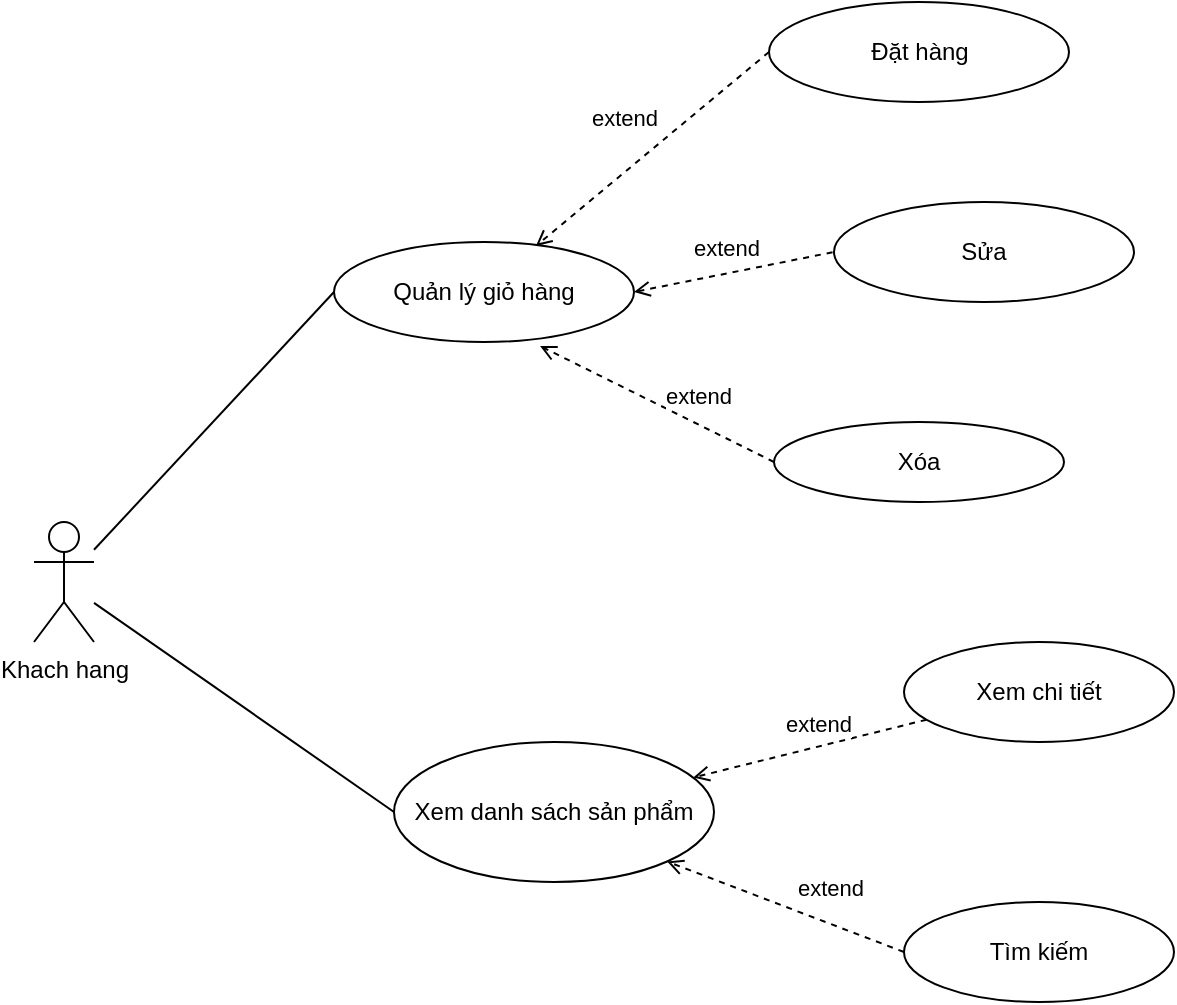 <mxfile version="21.0.1" type="device"><diagram name="Trang-1" id="hDmoMSYVJuqWpNoJGrf2"><mxGraphModel dx="1434" dy="1957" grid="1" gridSize="10" guides="1" tooltips="1" connect="1" arrows="1" fold="1" page="1" pageScale="1" pageWidth="827" pageHeight="1169" math="0" shadow="0"><root><mxCell id="0"/><mxCell id="1" parent="0"/><mxCell id="OAn__BU1J33DE-uW86vQ-1" style="rounded=0;orthogonalLoop=1;jettySize=auto;html=1;entryX=0;entryY=0.5;entryDx=0;entryDy=0;endArrow=none;endFill=0;" edge="1" parent="1" source="OAn__BU1J33DE-uW86vQ-3" target="OAn__BU1J33DE-uW86vQ-4"><mxGeometry relative="1" as="geometry"/></mxCell><mxCell id="OAn__BU1J33DE-uW86vQ-2" style="rounded=0;orthogonalLoop=1;jettySize=auto;html=1;entryX=0;entryY=0.5;entryDx=0;entryDy=0;endArrow=none;endFill=0;" edge="1" parent="1" source="OAn__BU1J33DE-uW86vQ-3" target="OAn__BU1J33DE-uW86vQ-5"><mxGeometry relative="1" as="geometry"/></mxCell><mxCell id="OAn__BU1J33DE-uW86vQ-3" value="Khach hang" style="shape=umlActor;verticalLabelPosition=bottom;verticalAlign=top;html=1;outlineConnect=0;" vertex="1" parent="1"><mxGeometry x="120" y="250" width="30" height="60" as="geometry"/></mxCell><mxCell id="OAn__BU1J33DE-uW86vQ-19" style="rounded=0;orthogonalLoop=1;jettySize=auto;html=1;entryX=0;entryY=0.5;entryDx=0;entryDy=0;endArrow=none;endFill=0;dashed=1;startArrow=open;startFill=0;exitX=1;exitY=0.5;exitDx=0;exitDy=0;" edge="1" parent="1" source="OAn__BU1J33DE-uW86vQ-4" target="OAn__BU1J33DE-uW86vQ-17"><mxGeometry relative="1" as="geometry"/></mxCell><mxCell id="OAn__BU1J33DE-uW86vQ-22" value="extend" style="edgeLabel;html=1;align=center;verticalAlign=middle;resizable=0;points=[];" vertex="1" connectable="0" parent="OAn__BU1J33DE-uW86vQ-19"><mxGeometry x="0.438" y="-4" relative="1" as="geometry"><mxPoint x="-27" y="-12" as="offset"/></mxGeometry></mxCell><mxCell id="OAn__BU1J33DE-uW86vQ-4" value="Quản lý giỏ hàng" style="ellipse;whiteSpace=wrap;html=1;" vertex="1" parent="1"><mxGeometry x="270" y="110" width="150" height="50" as="geometry"/></mxCell><mxCell id="OAn__BU1J33DE-uW86vQ-5" value="Xem danh sách sản phẩm" style="ellipse;whiteSpace=wrap;html=1;" vertex="1" parent="1"><mxGeometry x="300" y="360" width="160" height="70" as="geometry"/></mxCell><mxCell id="OAn__BU1J33DE-uW86vQ-17" value="Sửa" style="ellipse;whiteSpace=wrap;html=1;" vertex="1" parent="1"><mxGeometry x="520" y="90" width="150" height="50" as="geometry"/></mxCell><mxCell id="OAn__BU1J33DE-uW86vQ-20" style="rounded=0;orthogonalLoop=1;jettySize=auto;html=1;entryX=0.687;entryY=1.04;entryDx=0;entryDy=0;entryPerimeter=0;endArrow=open;endFill=0;startArrow=none;startFill=0;dashed=1;exitX=0;exitY=0.5;exitDx=0;exitDy=0;" edge="1" parent="1" source="OAn__BU1J33DE-uW86vQ-18" target="OAn__BU1J33DE-uW86vQ-4"><mxGeometry relative="1" as="geometry"/></mxCell><mxCell id="OAn__BU1J33DE-uW86vQ-21" value="extend" style="edgeLabel;html=1;align=center;verticalAlign=middle;resizable=0;points=[];" vertex="1" connectable="0" parent="OAn__BU1J33DE-uW86vQ-20"><mxGeometry x="-0.33" relative="1" as="geometry"><mxPoint x="1" y="-14" as="offset"/></mxGeometry></mxCell><mxCell id="OAn__BU1J33DE-uW86vQ-18" value="Xóa" style="ellipse;whiteSpace=wrap;html=1;" vertex="1" parent="1"><mxGeometry x="490" y="200" width="145" height="40" as="geometry"/></mxCell><mxCell id="OAn__BU1J33DE-uW86vQ-25" style="rounded=0;orthogonalLoop=1;jettySize=auto;html=1;dashed=1;endArrow=open;endFill=0;" edge="1" parent="1" source="OAn__BU1J33DE-uW86vQ-23" target="OAn__BU1J33DE-uW86vQ-5"><mxGeometry relative="1" as="geometry"/></mxCell><mxCell id="OAn__BU1J33DE-uW86vQ-26" value="extend" style="edgeLabel;html=1;align=center;verticalAlign=middle;resizable=0;points=[];" vertex="1" connectable="0" parent="OAn__BU1J33DE-uW86vQ-25"><mxGeometry x="-0.218" y="-4" relative="1" as="geometry"><mxPoint x="-8" y="-6" as="offset"/></mxGeometry></mxCell><mxCell id="OAn__BU1J33DE-uW86vQ-23" value="Xem chi tiết" style="ellipse;whiteSpace=wrap;html=1;" vertex="1" parent="1"><mxGeometry x="555" y="310" width="135" height="50" as="geometry"/></mxCell><mxCell id="OAn__BU1J33DE-uW86vQ-27" value="Tìm kiếm" style="ellipse;whiteSpace=wrap;html=1;" vertex="1" parent="1"><mxGeometry x="555" y="440" width="135" height="50" as="geometry"/></mxCell><mxCell id="OAn__BU1J33DE-uW86vQ-28" style="rounded=0;orthogonalLoop=1;jettySize=auto;html=1;entryX=1;entryY=1;entryDx=0;entryDy=0;dashed=1;endArrow=open;endFill=0;exitX=0;exitY=0.5;exitDx=0;exitDy=0;" edge="1" parent="1" source="OAn__BU1J33DE-uW86vQ-27" target="OAn__BU1J33DE-uW86vQ-5"><mxGeometry relative="1" as="geometry"><mxPoint x="565" y="405" as="sourcePoint"/><mxPoint x="470" y="405" as="targetPoint"/></mxGeometry></mxCell><mxCell id="OAn__BU1J33DE-uW86vQ-29" value="extend" style="edgeLabel;html=1;align=center;verticalAlign=middle;resizable=0;points=[];" vertex="1" connectable="0" parent="OAn__BU1J33DE-uW86vQ-28"><mxGeometry x="-0.218" y="-4" relative="1" as="geometry"><mxPoint x="8" y="-11" as="offset"/></mxGeometry></mxCell><mxCell id="OAn__BU1J33DE-uW86vQ-31" style="rounded=0;orthogonalLoop=1;jettySize=auto;html=1;entryX=0.673;entryY=0.04;entryDx=0;entryDy=0;entryPerimeter=0;endArrow=open;endFill=0;dashed=1;exitX=0;exitY=0.5;exitDx=0;exitDy=0;" edge="1" parent="1" source="OAn__BU1J33DE-uW86vQ-30" target="OAn__BU1J33DE-uW86vQ-4"><mxGeometry relative="1" as="geometry"/></mxCell><mxCell id="OAn__BU1J33DE-uW86vQ-30" value="Đặt hàng" style="ellipse;whiteSpace=wrap;html=1;" vertex="1" parent="1"><mxGeometry x="487.5" y="-10" width="150" height="50" as="geometry"/></mxCell><mxCell id="OAn__BU1J33DE-uW86vQ-32" value="extend" style="edgeLabel;html=1;align=center;verticalAlign=middle;resizable=0;points=[];" vertex="1" connectable="0" parent="1"><mxGeometry x="449.997" y="109.997" as="geometry"><mxPoint x="-35" y="-62" as="offset"/></mxGeometry></mxCell></root></mxGraphModel></diagram></mxfile>